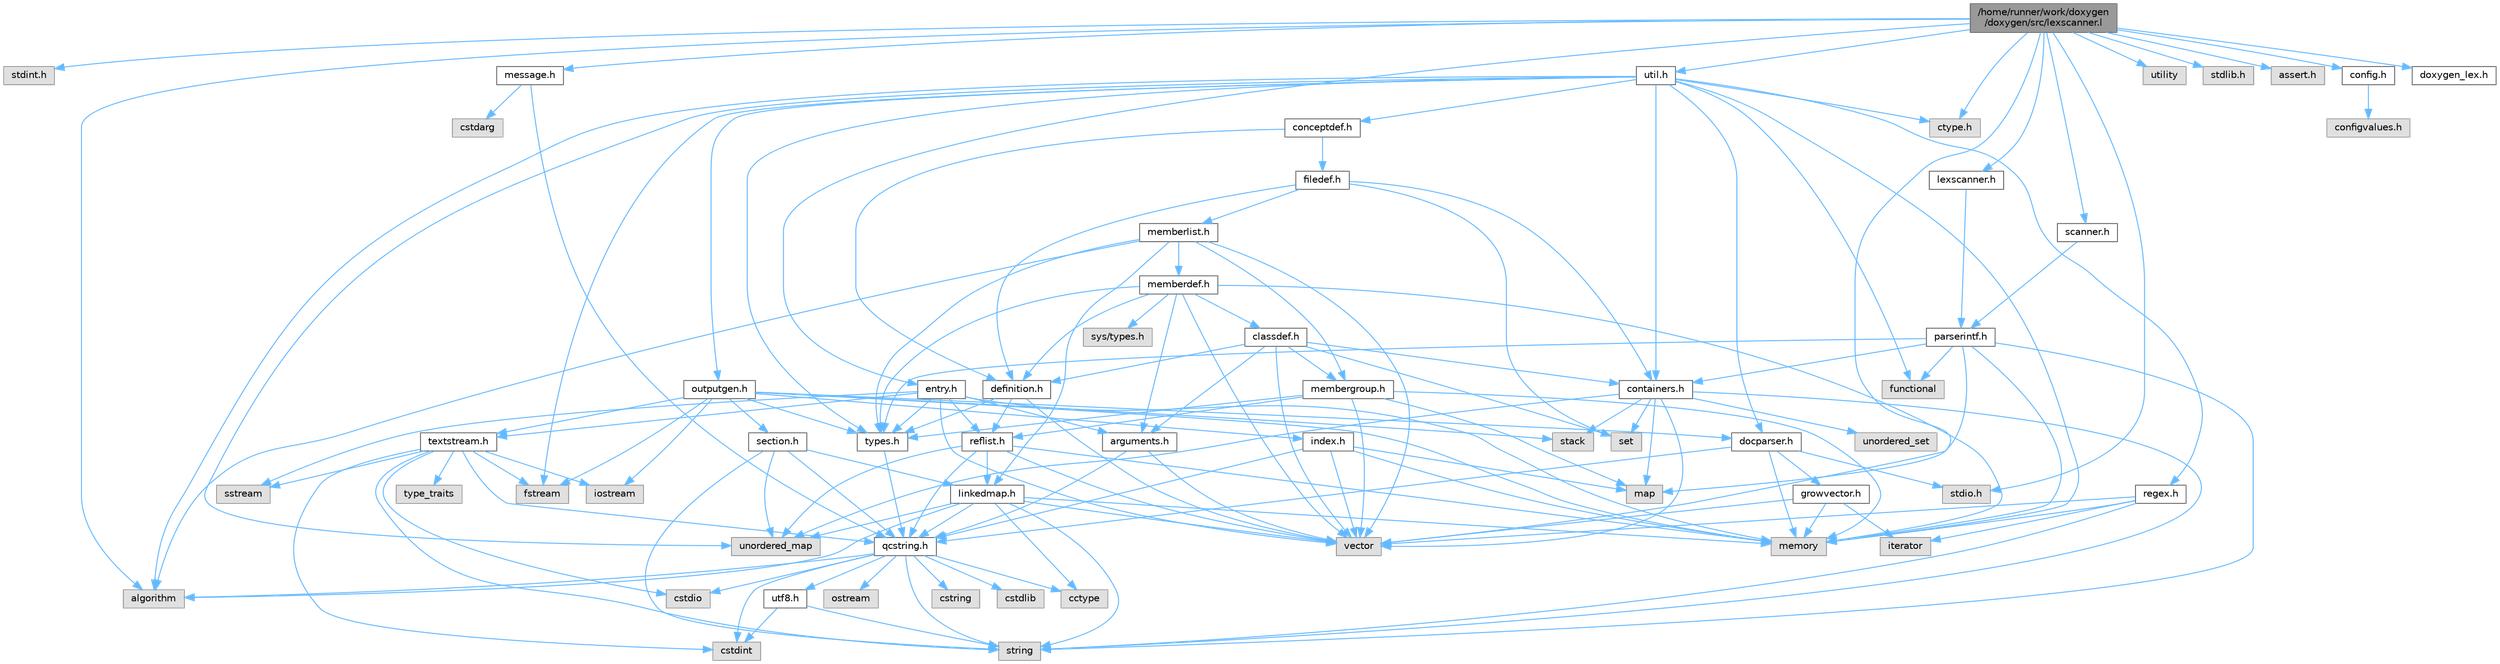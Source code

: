 digraph "/home/runner/work/doxygen/doxygen/src/lexscanner.l"
{
 // INTERACTIVE_SVG=YES
 // LATEX_PDF_SIZE
  bgcolor="transparent";
  edge [fontname=Helvetica,fontsize=10,labelfontname=Helvetica,labelfontsize=10];
  node [fontname=Helvetica,fontsize=10,shape=box,height=0.2,width=0.4];
  Node1 [label="/home/runner/work/doxygen\l/doxygen/src/lexscanner.l",height=0.2,width=0.4,color="gray40", fillcolor="grey60", style="filled", fontcolor="black",tooltip=" "];
  Node1 -> Node2 [color="steelblue1",style="solid"];
  Node2 [label="stdint.h",height=0.2,width=0.4,color="grey60", fillcolor="#E0E0E0", style="filled",tooltip=" "];
  Node1 -> Node3 [color="steelblue1",style="solid"];
  Node3 [label="algorithm",height=0.2,width=0.4,color="grey60", fillcolor="#E0E0E0", style="filled",tooltip=" "];
  Node1 -> Node4 [color="steelblue1",style="solid"];
  Node4 [label="vector",height=0.2,width=0.4,color="grey60", fillcolor="#E0E0E0", style="filled",tooltip=" "];
  Node1 -> Node5 [color="steelblue1",style="solid"];
  Node5 [label="utility",height=0.2,width=0.4,color="grey60", fillcolor="#E0E0E0", style="filled",tooltip=" "];
  Node1 -> Node6 [color="steelblue1",style="solid"];
  Node6 [label="stdio.h",height=0.2,width=0.4,color="grey60", fillcolor="#E0E0E0", style="filled",tooltip=" "];
  Node1 -> Node7 [color="steelblue1",style="solid"];
  Node7 [label="stdlib.h",height=0.2,width=0.4,color="grey60", fillcolor="#E0E0E0", style="filled",tooltip=" "];
  Node1 -> Node8 [color="steelblue1",style="solid"];
  Node8 [label="assert.h",height=0.2,width=0.4,color="grey60", fillcolor="#E0E0E0", style="filled",tooltip=" "];
  Node1 -> Node9 [color="steelblue1",style="solid"];
  Node9 [label="ctype.h",height=0.2,width=0.4,color="grey60", fillcolor="#E0E0E0", style="filled",tooltip=" "];
  Node1 -> Node10 [color="steelblue1",style="solid"];
  Node10 [label="config.h",height=0.2,width=0.4,color="grey40", fillcolor="white", style="filled",URL="$db/d16/config_8h.html",tooltip=" "];
  Node10 -> Node11 [color="steelblue1",style="solid"];
  Node11 [label="configvalues.h",height=0.2,width=0.4,color="grey60", fillcolor="#E0E0E0", style="filled",tooltip=" "];
  Node1 -> Node12 [color="steelblue1",style="solid"];
  Node12 [label="lexscanner.h",height=0.2,width=0.4,color="grey40", fillcolor="white", style="filled",URL="$d9/dd0/lexscanner_8h.html",tooltip=" "];
  Node12 -> Node13 [color="steelblue1",style="solid"];
  Node13 [label="parserintf.h",height=0.2,width=0.4,color="grey40", fillcolor="white", style="filled",URL="$da/d55/parserintf_8h.html",tooltip=" "];
  Node13 -> Node14 [color="steelblue1",style="solid"];
  Node14 [label="functional",height=0.2,width=0.4,color="grey60", fillcolor="#E0E0E0", style="filled",tooltip=" "];
  Node13 -> Node15 [color="steelblue1",style="solid"];
  Node15 [label="memory",height=0.2,width=0.4,color="grey60", fillcolor="#E0E0E0", style="filled",tooltip=" "];
  Node13 -> Node16 [color="steelblue1",style="solid"];
  Node16 [label="map",height=0.2,width=0.4,color="grey60", fillcolor="#E0E0E0", style="filled",tooltip=" "];
  Node13 -> Node17 [color="steelblue1",style="solid"];
  Node17 [label="string",height=0.2,width=0.4,color="grey60", fillcolor="#E0E0E0", style="filled",tooltip=" "];
  Node13 -> Node18 [color="steelblue1",style="solid"];
  Node18 [label="types.h",height=0.2,width=0.4,color="grey40", fillcolor="white", style="filled",URL="$d9/d49/types_8h.html",tooltip="This file contains a number of basic enums and types."];
  Node18 -> Node19 [color="steelblue1",style="solid"];
  Node19 [label="qcstring.h",height=0.2,width=0.4,color="grey40", fillcolor="white", style="filled",URL="$d7/d5c/qcstring_8h.html",tooltip=" "];
  Node19 -> Node17 [color="steelblue1",style="solid"];
  Node19 -> Node3 [color="steelblue1",style="solid"];
  Node19 -> Node20 [color="steelblue1",style="solid"];
  Node20 [label="cctype",height=0.2,width=0.4,color="grey60", fillcolor="#E0E0E0", style="filled",tooltip=" "];
  Node19 -> Node21 [color="steelblue1",style="solid"];
  Node21 [label="cstring",height=0.2,width=0.4,color="grey60", fillcolor="#E0E0E0", style="filled",tooltip=" "];
  Node19 -> Node22 [color="steelblue1",style="solid"];
  Node22 [label="cstdio",height=0.2,width=0.4,color="grey60", fillcolor="#E0E0E0", style="filled",tooltip=" "];
  Node19 -> Node23 [color="steelblue1",style="solid"];
  Node23 [label="cstdlib",height=0.2,width=0.4,color="grey60", fillcolor="#E0E0E0", style="filled",tooltip=" "];
  Node19 -> Node24 [color="steelblue1",style="solid"];
  Node24 [label="cstdint",height=0.2,width=0.4,color="grey60", fillcolor="#E0E0E0", style="filled",tooltip=" "];
  Node19 -> Node25 [color="steelblue1",style="solid"];
  Node25 [label="ostream",height=0.2,width=0.4,color="grey60", fillcolor="#E0E0E0", style="filled",tooltip=" "];
  Node19 -> Node26 [color="steelblue1",style="solid"];
  Node26 [label="utf8.h",height=0.2,width=0.4,color="grey40", fillcolor="white", style="filled",URL="$db/d7c/utf8_8h.html",tooltip="Various UTF8 related helper functions."];
  Node26 -> Node24 [color="steelblue1",style="solid"];
  Node26 -> Node17 [color="steelblue1",style="solid"];
  Node13 -> Node27 [color="steelblue1",style="solid"];
  Node27 [label="containers.h",height=0.2,width=0.4,color="grey40", fillcolor="white", style="filled",URL="$d5/d75/containers_8h.html",tooltip=" "];
  Node27 -> Node4 [color="steelblue1",style="solid"];
  Node27 -> Node17 [color="steelblue1",style="solid"];
  Node27 -> Node28 [color="steelblue1",style="solid"];
  Node28 [label="set",height=0.2,width=0.4,color="grey60", fillcolor="#E0E0E0", style="filled",tooltip=" "];
  Node27 -> Node16 [color="steelblue1",style="solid"];
  Node27 -> Node29 [color="steelblue1",style="solid"];
  Node29 [label="unordered_set",height=0.2,width=0.4,color="grey60", fillcolor="#E0E0E0", style="filled",tooltip=" "];
  Node27 -> Node30 [color="steelblue1",style="solid"];
  Node30 [label="unordered_map",height=0.2,width=0.4,color="grey60", fillcolor="#E0E0E0", style="filled",tooltip=" "];
  Node27 -> Node31 [color="steelblue1",style="solid"];
  Node31 [label="stack",height=0.2,width=0.4,color="grey60", fillcolor="#E0E0E0", style="filled",tooltip=" "];
  Node1 -> Node32 [color="steelblue1",style="solid"];
  Node32 [label="entry.h",height=0.2,width=0.4,color="grey40", fillcolor="white", style="filled",URL="$d1/dc6/entry_8h.html",tooltip=" "];
  Node32 -> Node4 [color="steelblue1",style="solid"];
  Node32 -> Node15 [color="steelblue1",style="solid"];
  Node32 -> Node33 [color="steelblue1",style="solid"];
  Node33 [label="sstream",height=0.2,width=0.4,color="grey60", fillcolor="#E0E0E0", style="filled",tooltip=" "];
  Node32 -> Node18 [color="steelblue1",style="solid"];
  Node32 -> Node34 [color="steelblue1",style="solid"];
  Node34 [label="arguments.h",height=0.2,width=0.4,color="grey40", fillcolor="white", style="filled",URL="$df/d9b/arguments_8h.html",tooltip=" "];
  Node34 -> Node4 [color="steelblue1",style="solid"];
  Node34 -> Node19 [color="steelblue1",style="solid"];
  Node32 -> Node35 [color="steelblue1",style="solid"];
  Node35 [label="reflist.h",height=0.2,width=0.4,color="grey40", fillcolor="white", style="filled",URL="$d1/d02/reflist_8h.html",tooltip=" "];
  Node35 -> Node4 [color="steelblue1",style="solid"];
  Node35 -> Node30 [color="steelblue1",style="solid"];
  Node35 -> Node15 [color="steelblue1",style="solid"];
  Node35 -> Node19 [color="steelblue1",style="solid"];
  Node35 -> Node36 [color="steelblue1",style="solid"];
  Node36 [label="linkedmap.h",height=0.2,width=0.4,color="grey40", fillcolor="white", style="filled",URL="$da/de1/linkedmap_8h.html",tooltip=" "];
  Node36 -> Node30 [color="steelblue1",style="solid"];
  Node36 -> Node4 [color="steelblue1",style="solid"];
  Node36 -> Node15 [color="steelblue1",style="solid"];
  Node36 -> Node17 [color="steelblue1",style="solid"];
  Node36 -> Node3 [color="steelblue1",style="solid"];
  Node36 -> Node20 [color="steelblue1",style="solid"];
  Node36 -> Node19 [color="steelblue1",style="solid"];
  Node32 -> Node37 [color="steelblue1",style="solid"];
  Node37 [label="textstream.h",height=0.2,width=0.4,color="grey40", fillcolor="white", style="filled",URL="$d4/d7d/textstream_8h.html",tooltip=" "];
  Node37 -> Node17 [color="steelblue1",style="solid"];
  Node37 -> Node38 [color="steelblue1",style="solid"];
  Node38 [label="iostream",height=0.2,width=0.4,color="grey60", fillcolor="#E0E0E0", style="filled",tooltip=" "];
  Node37 -> Node33 [color="steelblue1",style="solid"];
  Node37 -> Node24 [color="steelblue1",style="solid"];
  Node37 -> Node22 [color="steelblue1",style="solid"];
  Node37 -> Node39 [color="steelblue1",style="solid"];
  Node39 [label="fstream",height=0.2,width=0.4,color="grey60", fillcolor="#E0E0E0", style="filled",tooltip=" "];
  Node37 -> Node40 [color="steelblue1",style="solid"];
  Node40 [label="type_traits",height=0.2,width=0.4,color="grey60", fillcolor="#E0E0E0", style="filled",tooltip=" "];
  Node37 -> Node19 [color="steelblue1",style="solid"];
  Node1 -> Node41 [color="steelblue1",style="solid"];
  Node41 [label="message.h",height=0.2,width=0.4,color="grey40", fillcolor="white", style="filled",URL="$d2/d0d/message_8h.html",tooltip=" "];
  Node41 -> Node42 [color="steelblue1",style="solid"];
  Node42 [label="cstdarg",height=0.2,width=0.4,color="grey60", fillcolor="#E0E0E0", style="filled",tooltip=" "];
  Node41 -> Node19 [color="steelblue1",style="solid"];
  Node1 -> Node43 [color="steelblue1",style="solid"];
  Node43 [label="util.h",height=0.2,width=0.4,color="grey40", fillcolor="white", style="filled",URL="$d8/d3c/util_8h.html",tooltip="A bunch of utility functions."];
  Node43 -> Node15 [color="steelblue1",style="solid"];
  Node43 -> Node30 [color="steelblue1",style="solid"];
  Node43 -> Node3 [color="steelblue1",style="solid"];
  Node43 -> Node14 [color="steelblue1",style="solid"];
  Node43 -> Node39 [color="steelblue1",style="solid"];
  Node43 -> Node9 [color="steelblue1",style="solid"];
  Node43 -> Node18 [color="steelblue1",style="solid"];
  Node43 -> Node44 [color="steelblue1",style="solid"];
  Node44 [label="docparser.h",height=0.2,width=0.4,color="grey40", fillcolor="white", style="filled",URL="$de/d9c/docparser_8h.html",tooltip=" "];
  Node44 -> Node6 [color="steelblue1",style="solid"];
  Node44 -> Node15 [color="steelblue1",style="solid"];
  Node44 -> Node19 [color="steelblue1",style="solid"];
  Node44 -> Node45 [color="steelblue1",style="solid"];
  Node45 [label="growvector.h",height=0.2,width=0.4,color="grey40", fillcolor="white", style="filled",URL="$d7/d50/growvector_8h.html",tooltip=" "];
  Node45 -> Node4 [color="steelblue1",style="solid"];
  Node45 -> Node15 [color="steelblue1",style="solid"];
  Node45 -> Node46 [color="steelblue1",style="solid"];
  Node46 [label="iterator",height=0.2,width=0.4,color="grey60", fillcolor="#E0E0E0", style="filled",tooltip=" "];
  Node43 -> Node27 [color="steelblue1",style="solid"];
  Node43 -> Node47 [color="steelblue1",style="solid"];
  Node47 [label="outputgen.h",height=0.2,width=0.4,color="grey40", fillcolor="white", style="filled",URL="$df/d06/outputgen_8h.html",tooltip=" "];
  Node47 -> Node15 [color="steelblue1",style="solid"];
  Node47 -> Node31 [color="steelblue1",style="solid"];
  Node47 -> Node38 [color="steelblue1",style="solid"];
  Node47 -> Node39 [color="steelblue1",style="solid"];
  Node47 -> Node18 [color="steelblue1",style="solid"];
  Node47 -> Node48 [color="steelblue1",style="solid"];
  Node48 [label="index.h",height=0.2,width=0.4,color="grey40", fillcolor="white", style="filled",URL="$d1/db5/index_8h.html",tooltip=" "];
  Node48 -> Node15 [color="steelblue1",style="solid"];
  Node48 -> Node4 [color="steelblue1",style="solid"];
  Node48 -> Node16 [color="steelblue1",style="solid"];
  Node48 -> Node19 [color="steelblue1",style="solid"];
  Node47 -> Node49 [color="steelblue1",style="solid"];
  Node49 [label="section.h",height=0.2,width=0.4,color="grey40", fillcolor="white", style="filled",URL="$d1/d2a/section_8h.html",tooltip=" "];
  Node49 -> Node17 [color="steelblue1",style="solid"];
  Node49 -> Node30 [color="steelblue1",style="solid"];
  Node49 -> Node19 [color="steelblue1",style="solid"];
  Node49 -> Node36 [color="steelblue1",style="solid"];
  Node47 -> Node37 [color="steelblue1",style="solid"];
  Node47 -> Node44 [color="steelblue1",style="solid"];
  Node43 -> Node50 [color="steelblue1",style="solid"];
  Node50 [label="regex.h",height=0.2,width=0.4,color="grey40", fillcolor="white", style="filled",URL="$d1/d21/regex_8h.html",tooltip=" "];
  Node50 -> Node15 [color="steelblue1",style="solid"];
  Node50 -> Node17 [color="steelblue1",style="solid"];
  Node50 -> Node4 [color="steelblue1",style="solid"];
  Node50 -> Node46 [color="steelblue1",style="solid"];
  Node43 -> Node51 [color="steelblue1",style="solid"];
  Node51 [label="conceptdef.h",height=0.2,width=0.4,color="grey40", fillcolor="white", style="filled",URL="$da/df1/conceptdef_8h.html",tooltip=" "];
  Node51 -> Node52 [color="steelblue1",style="solid"];
  Node52 [label="definition.h",height=0.2,width=0.4,color="grey40", fillcolor="white", style="filled",URL="$df/da1/definition_8h.html",tooltip=" "];
  Node52 -> Node4 [color="steelblue1",style="solid"];
  Node52 -> Node18 [color="steelblue1",style="solid"];
  Node52 -> Node35 [color="steelblue1",style="solid"];
  Node51 -> Node53 [color="steelblue1",style="solid"];
  Node53 [label="filedef.h",height=0.2,width=0.4,color="grey40", fillcolor="white", style="filled",URL="$d4/d3a/filedef_8h.html",tooltip=" "];
  Node53 -> Node28 [color="steelblue1",style="solid"];
  Node53 -> Node52 [color="steelblue1",style="solid"];
  Node53 -> Node54 [color="steelblue1",style="solid"];
  Node54 [label="memberlist.h",height=0.2,width=0.4,color="grey40", fillcolor="white", style="filled",URL="$dd/d78/memberlist_8h.html",tooltip=" "];
  Node54 -> Node4 [color="steelblue1",style="solid"];
  Node54 -> Node3 [color="steelblue1",style="solid"];
  Node54 -> Node55 [color="steelblue1",style="solid"];
  Node55 [label="memberdef.h",height=0.2,width=0.4,color="grey40", fillcolor="white", style="filled",URL="$d4/d46/memberdef_8h.html",tooltip=" "];
  Node55 -> Node4 [color="steelblue1",style="solid"];
  Node55 -> Node15 [color="steelblue1",style="solid"];
  Node55 -> Node56 [color="steelblue1",style="solid"];
  Node56 [label="sys/types.h",height=0.2,width=0.4,color="grey60", fillcolor="#E0E0E0", style="filled",tooltip=" "];
  Node55 -> Node18 [color="steelblue1",style="solid"];
  Node55 -> Node52 [color="steelblue1",style="solid"];
  Node55 -> Node34 [color="steelblue1",style="solid"];
  Node55 -> Node57 [color="steelblue1",style="solid"];
  Node57 [label="classdef.h",height=0.2,width=0.4,color="grey40", fillcolor="white", style="filled",URL="$d1/da6/classdef_8h.html",tooltip=" "];
  Node57 -> Node4 [color="steelblue1",style="solid"];
  Node57 -> Node28 [color="steelblue1",style="solid"];
  Node57 -> Node27 [color="steelblue1",style="solid"];
  Node57 -> Node52 [color="steelblue1",style="solid"];
  Node57 -> Node34 [color="steelblue1",style="solid"];
  Node57 -> Node58 [color="steelblue1",style="solid"];
  Node58 [label="membergroup.h",height=0.2,width=0.4,color="grey40", fillcolor="white", style="filled",URL="$d9/d11/membergroup_8h.html",tooltip=" "];
  Node58 -> Node4 [color="steelblue1",style="solid"];
  Node58 -> Node16 [color="steelblue1",style="solid"];
  Node58 -> Node15 [color="steelblue1",style="solid"];
  Node58 -> Node18 [color="steelblue1",style="solid"];
  Node58 -> Node35 [color="steelblue1",style="solid"];
  Node54 -> Node36 [color="steelblue1",style="solid"];
  Node54 -> Node18 [color="steelblue1",style="solid"];
  Node54 -> Node58 [color="steelblue1",style="solid"];
  Node53 -> Node27 [color="steelblue1",style="solid"];
  Node1 -> Node59 [color="steelblue1",style="solid"];
  Node59 [label="scanner.h",height=0.2,width=0.4,color="grey40", fillcolor="white", style="filled",URL="$db/d62/scanner_8h.html",tooltip=" "];
  Node59 -> Node13 [color="steelblue1",style="solid"];
  Node1 -> Node60 [color="steelblue1",style="solid"];
  Node60 [label="doxygen_lex.h",height=0.2,width=0.4,color="grey40", fillcolor="white", style="filled",URL="$d6/da5/doxygen__lex_8h.html",tooltip=" "];
}
